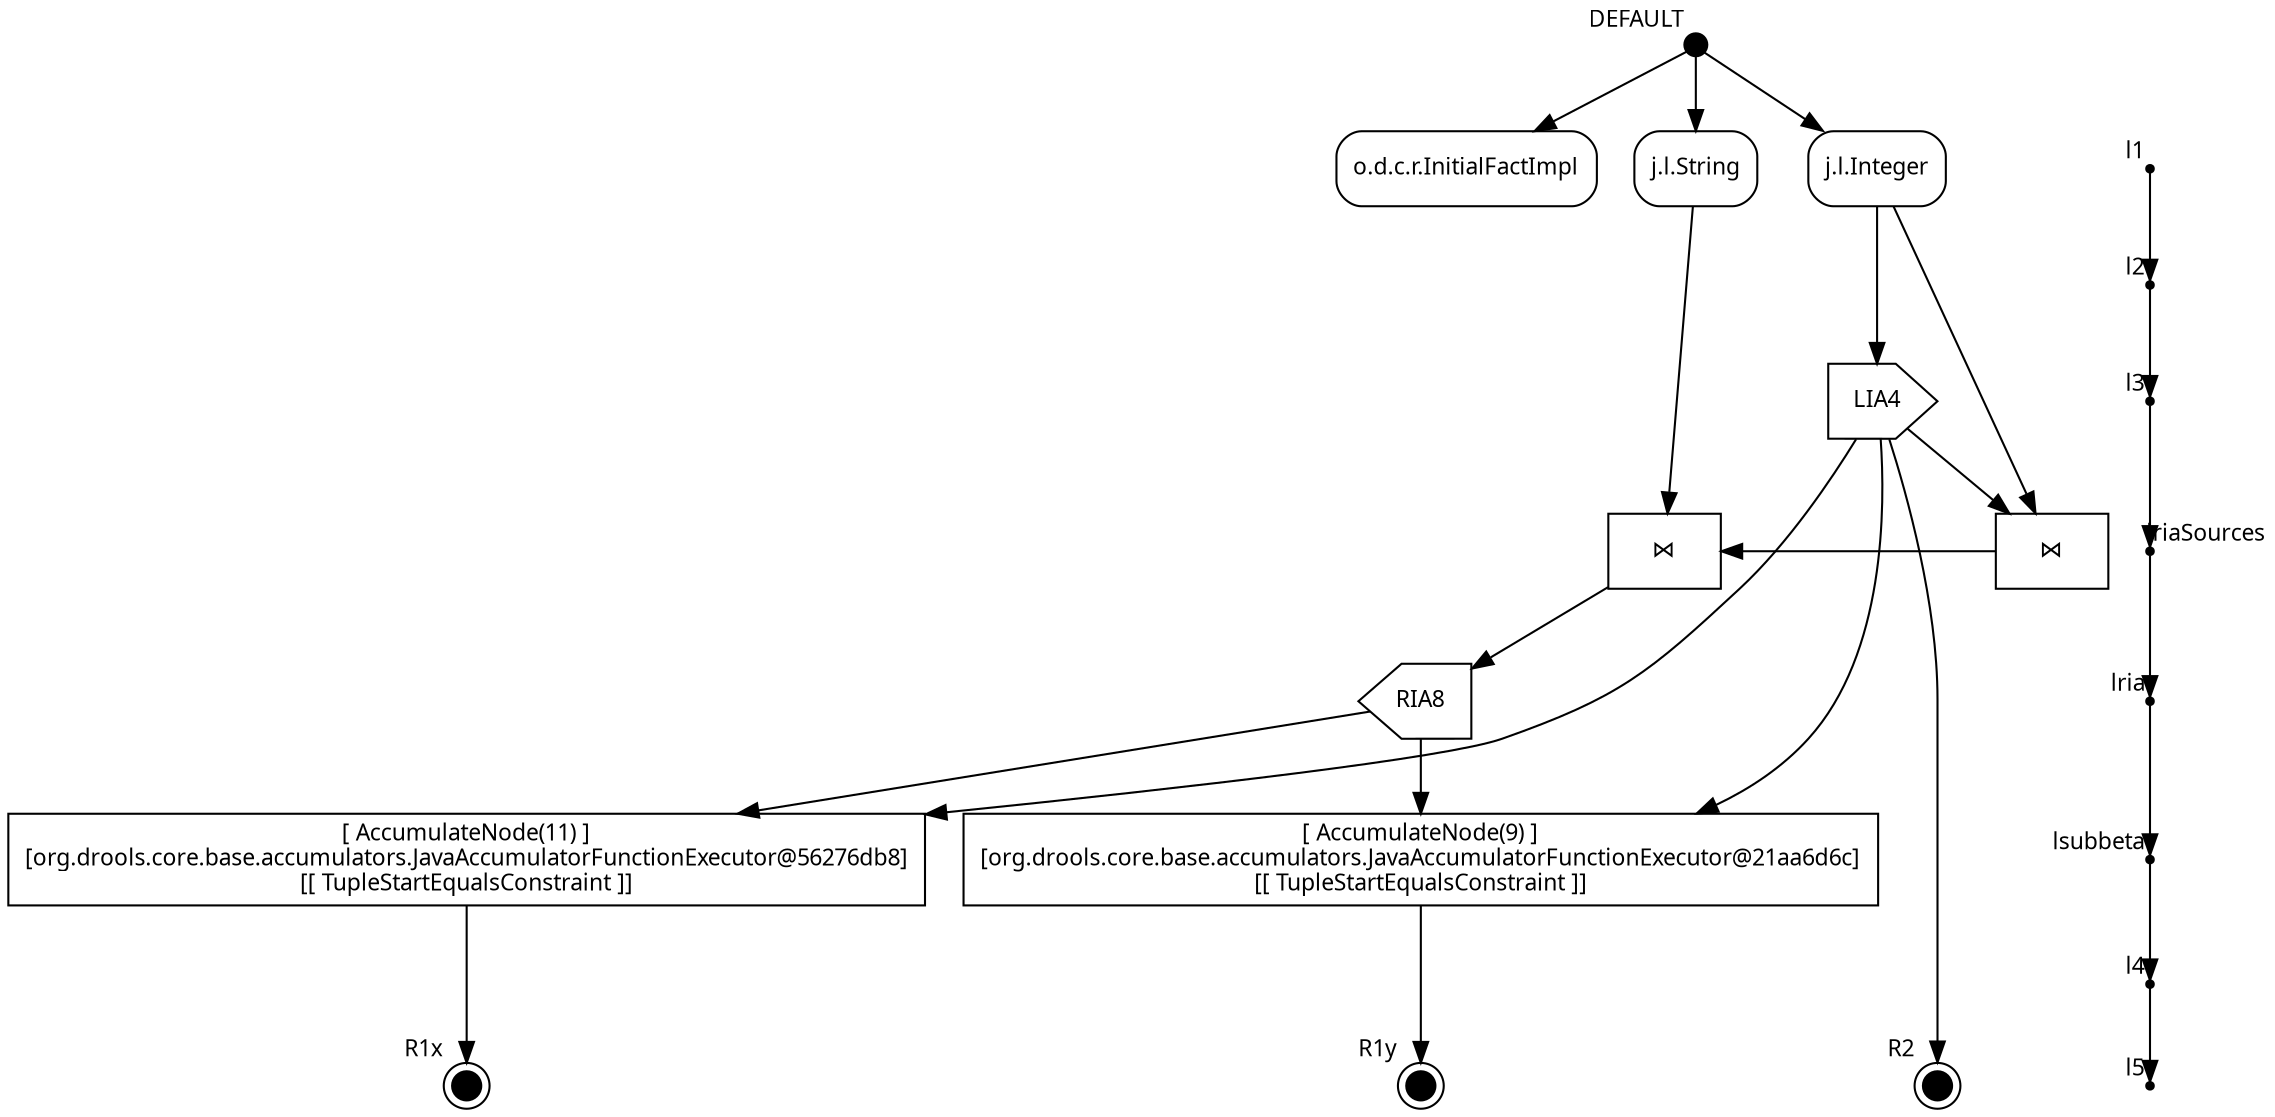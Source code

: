 digraph g {
graph [fontname = "Overpass" fontsize=11];
 node [fontname = "Overpass" fontsize=11];
 edge [fontname = "Overpass" fontsize=11];

EP1 [shape=circle width=0.15 fillcolor=black style=filled label="" xlabel="DEFAULT"] ;
OTN2 [shape=rect style=rounded label="o.d.c.r.InitialFactImpl"] ;
OTN6 [shape=rect style=rounded label="j.l.String"] ;
OTN3 [shape=rect style=rounded label="j.l.Integer"] ;
LIA4 [shape=house orientation=-90] ;
RIA8 [shape=house orientation=90] ;
BN9 [shape=box label=<[ AccumulateNode(9) ]<BR/>[org.drools.core.base.accumulators.JavaAccumulatorFunctionExecutor@21aa6d6c]<BR/>[[ TupleStartEqualsConstraint ]]>] ;
BN11 [shape=box label=<[ AccumulateNode(11) ]<BR/>[org.drools.core.base.accumulators.JavaAccumulatorFunctionExecutor@56276db8]<BR/>[[ TupleStartEqualsConstraint ]]>] ;
BN7 [shape=box label="⋈" href="http://drools.org"] ;
BN5 [shape=box label="⋈" href="http://drools.org"] ;
RTN10 [shape=doublecircle width=0.2 fillcolor=black style=filled label="" xlabel="R1y" href="http://drools.org"] ;
RTN12 [shape=doublecircle width=0.2 fillcolor=black style=filled label="" xlabel="R1x" href="http://drools.org"] ;
RTN13 [shape=doublecircle width=0.2 fillcolor=black style=filled label="" xlabel="R2" href="http://drools.org"] ;

EP1 -> OTN2 ;
EP1 -> OTN6 ;
OTN6 -> BN7 ;
BN7 -> RIA8 ;
RIA8 -> BN9 ;
BN9 -> RTN10 ;
RIA8 -> BN11 ;
BN11 -> RTN12 ;
EP1 -> OTN3 ;
OTN3 -> LIA4 ;
LIA4 -> BN5 ;
BN5 -> BN7 ;
LIA4 -> BN9 ;
LIA4 -> BN11 ;
LIA4 -> RTN13 ;
OTN3 -> BN5 ;

 {rank=same; l1[shape=point, xlabel="l1"]; OTN3; OTN6; OTN2; }
 {rank=same; l2[shape=point, xlabel="l2"]; }
 {rank=same; l3[shape=point, xlabel="l3"]; LIA4; }
 {rank=same; lria[shape=point, xlabel="lria"]; RIA8; }
 {rank=same; lriaSources[shape=point, xlabel="lriaSources"]; BN5; BN7; }
 {rank=same; lsubbeta[shape=point, xlabel="lsubbeta"]; BN9; BN11; }
 {rank=same; l4[shape=point, xlabel="l4"]; }
 {rank=same; l5[shape=point, xlabel="l5"]; RTN12; RTN10; RTN13; }
 l1->l2->l3->lriaSources->lria->lsubbeta->l4->l5;

}
